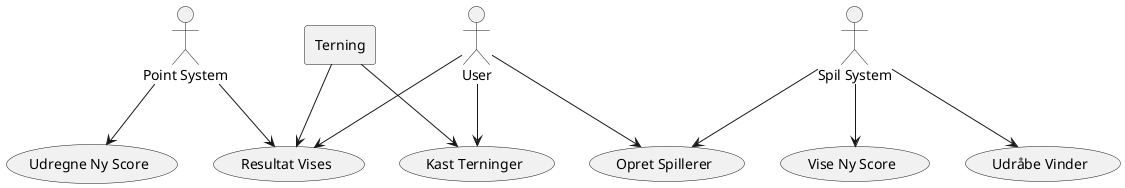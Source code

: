 @startuml
'https://plantuml.com/use-case-diagram

agent Terning
:Spil System: as Game
:Point System: as Points


User --> (Opret Spillerer)
User --> (Resultat Vises)
User --> (Kast Terninger)

Terning --> (Kast Terninger)
Terning --> (Resultat Vises)

Game --> (Opret Spillerer)
Game --> (Vise Ny Score)
Game --> (Udråbe Vinder)

Points --> (Resultat Vises)
Points --> (Udregne Ny Score)



@enduml